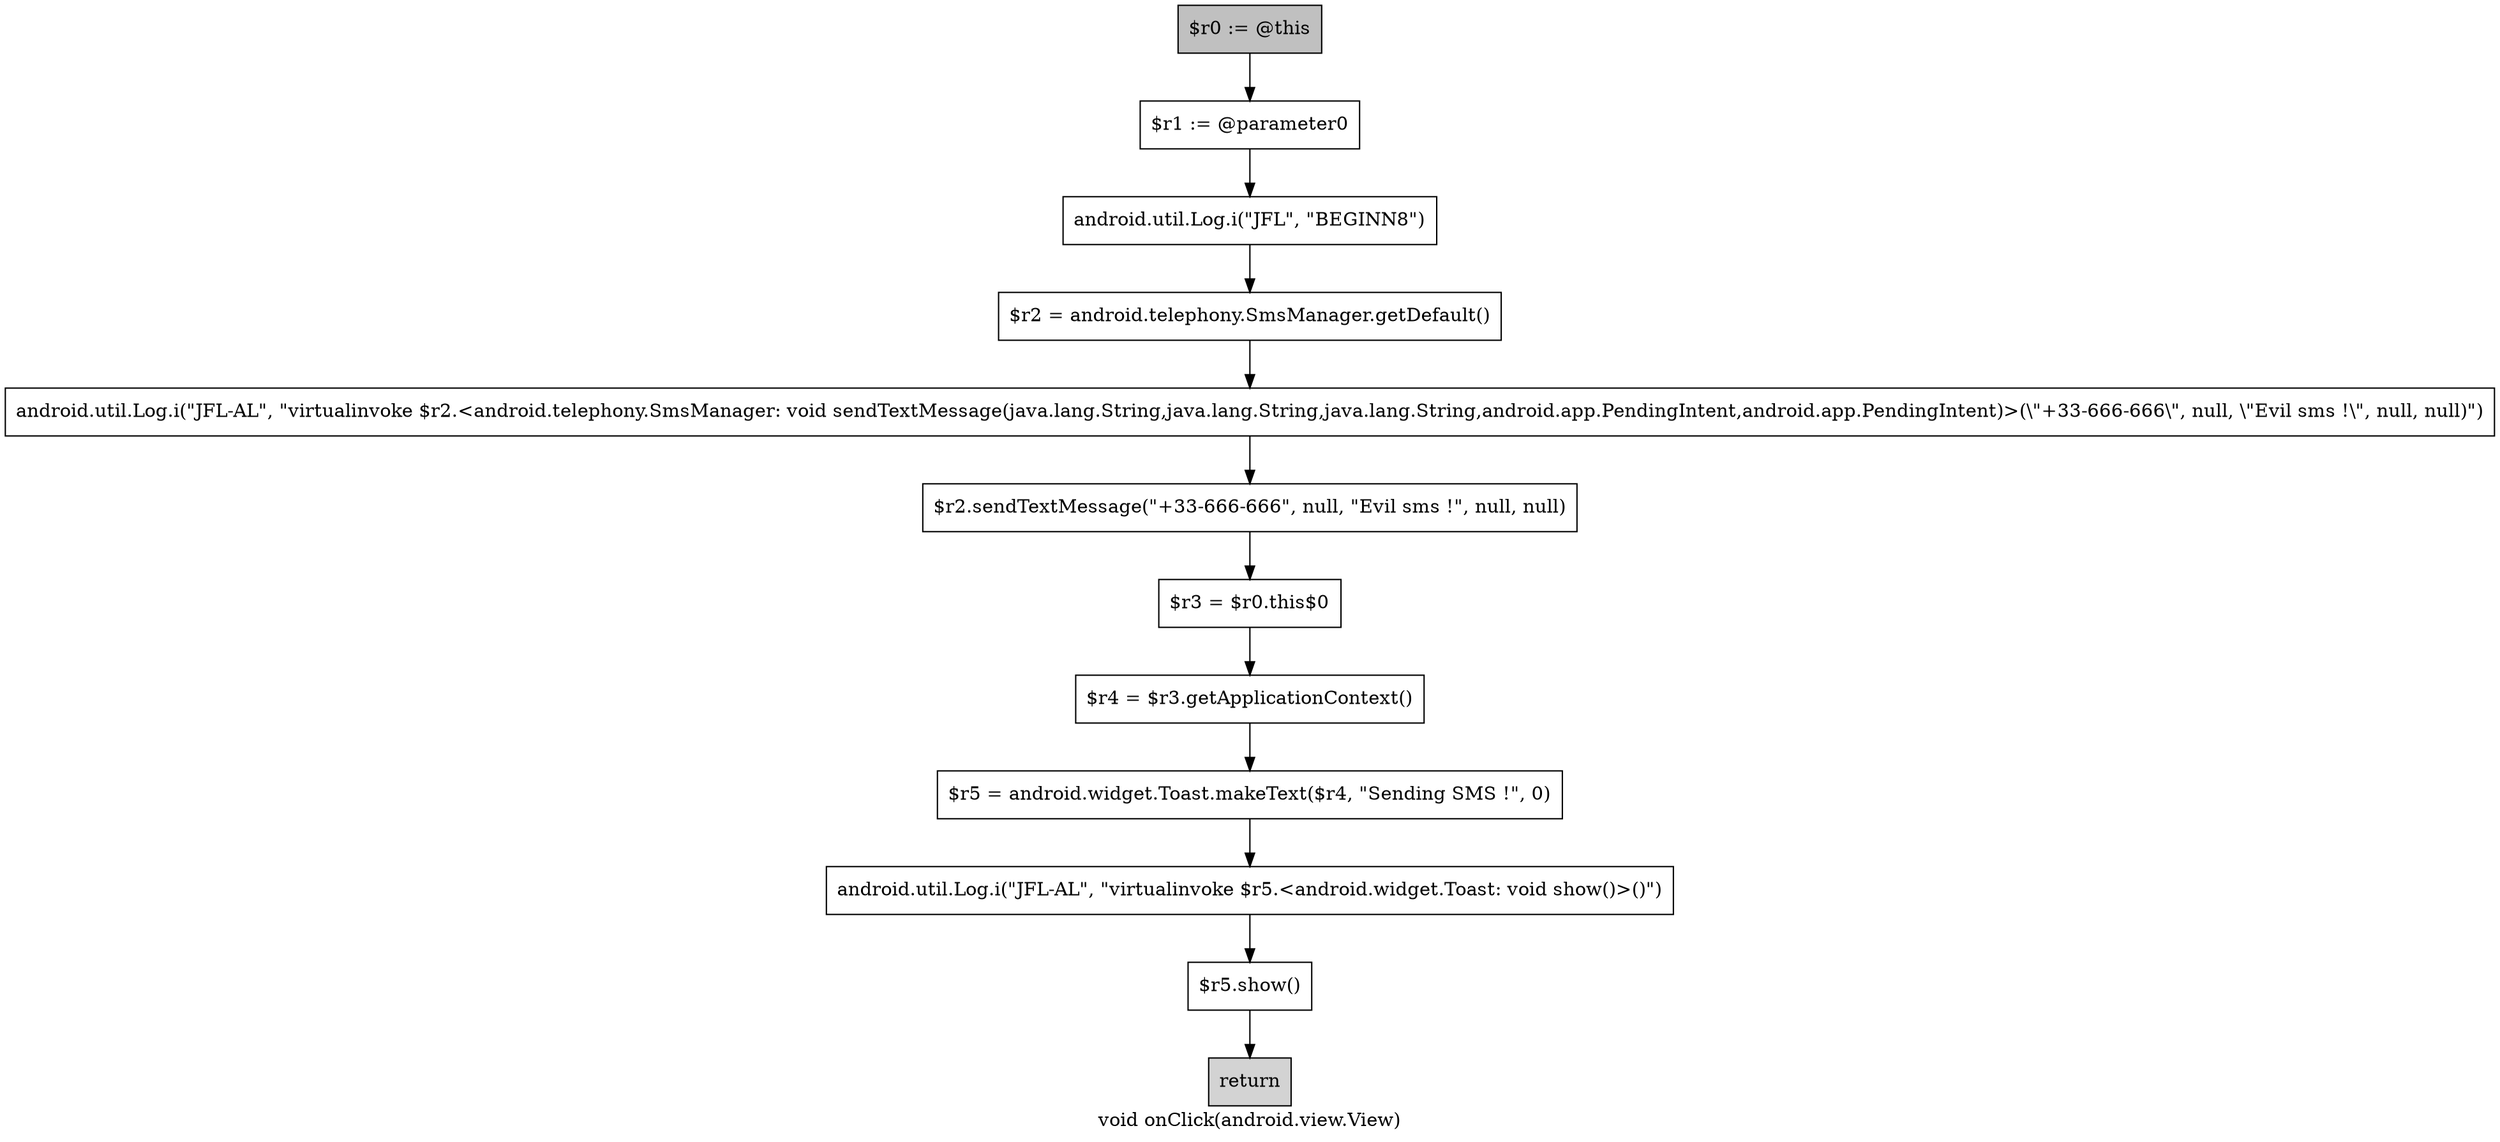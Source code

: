digraph "<jf.andro.malcon15demo.Screen2$2: void onClick(android.view.View)>" {
    label="void onClick(android.view.View)";
    node [shape=box];
    "0" [method=5326,key=544386226,style=filled,fillcolor=gray,label="$r0 := @this",];
    "1" [method=5326,key=900298796,label="$r1 := @parameter0",];
    "0"->"1";
    "2" [method=5326,key=312168418,invoke_target="<android.util.Log: int i(java.lang.String,java.lang.String)>",invoke_real="<android.util.Log: int i(java.lang.String,java.lang.String)>",label="android.util.Log.i(\"JFL\", \"BEGINN8\")",];
    "1"->"2";
    "3" [method=5326,key=790094605,invoke_target="<android.telephony.SmsManager: android.telephony.SmsManager getDefault()>",invoke_real="<android.telephony.SmsManager: android.telephony.SmsManager getDefault()>",label="$r2 = android.telephony.SmsManager.getDefault()",];
    "2"->"3";
    "4" [method=5326,key=95369743,invoke_target="<android.util.Log: int i(java.lang.String,java.lang.String)>",invoke_real="<android.util.Log: int i(java.lang.String,java.lang.String)>",label="android.util.Log.i(\"JFL-AL\", \"virtualinvoke $r2.<android.telephony.SmsManager: void sendTextMessage(java.lang.String,java.lang.String,java.lang.String,android.app.PendingIntent,android.app.PendingIntent)>(\\\"+33-666-666\\\", null, \\\"Evil sms !\\\", null, null)\")",];
    "3"->"4";
    "5" [method=5326,key=855700733,invoke_target="<android.telephony.SmsManager: void sendTextMessage(java.lang.String,java.lang.String,java.lang.String,android.app.PendingIntent,android.app.PendingIntent)>",invoke_real="<android.telephony.SmsManager: void sendTextMessage(java.lang.String,null_type,java.lang.String,null_type,null_type)>",label="$r2.sendTextMessage(\"+33-666-666\", null, \"Evil sms !\", null, null)",];
    "4"->"5";
    "6" [method=5326,key=247162961,label="$r3 = $r0.this$0",];
    "5"->"6";
    "7" [method=5326,key=1890266440,invoke_target="<jf.andro.malcon15demo.Screen2: android.content.Context getApplicationContext()>",invoke_real="<jf.andro.malcon15demo.Screen2: android.content.Context getApplicationContext()>",label="$r4 = $r3.getApplicationContext()",];
    "6"->"7";
    "8" [method=5326,key=324112183,invoke_target="<android.widget.Toast: android.widget.Toast makeText(android.content.Context,java.lang.CharSequence,int)>",invoke_real="<android.widget.Toast: android.widget.Toast makeText(android.content.Context,java.lang.String,int)>",label="$r5 = android.widget.Toast.makeText($r4, \"Sending SMS !\", 0)",];
    "7"->"8";
    "9" [method=5326,key=26928827,invoke_target="<android.util.Log: int i(java.lang.String,java.lang.String)>",invoke_real="<android.util.Log: int i(java.lang.String,java.lang.String)>",label="android.util.Log.i(\"JFL-AL\", \"virtualinvoke $r5.<android.widget.Toast: void show()>()\")",];
    "8"->"9";
    "10" [method=5326,key=980364771,invoke_target="<android.widget.Toast: void show()>",invoke_real="<android.widget.Toast: void show()>",label="$r5.show()",];
    "9"->"10";
    "11" [method=5326,key=1233595751,style=filled,fillcolor=lightgray,label="return",];
    "10"->"11";
}
